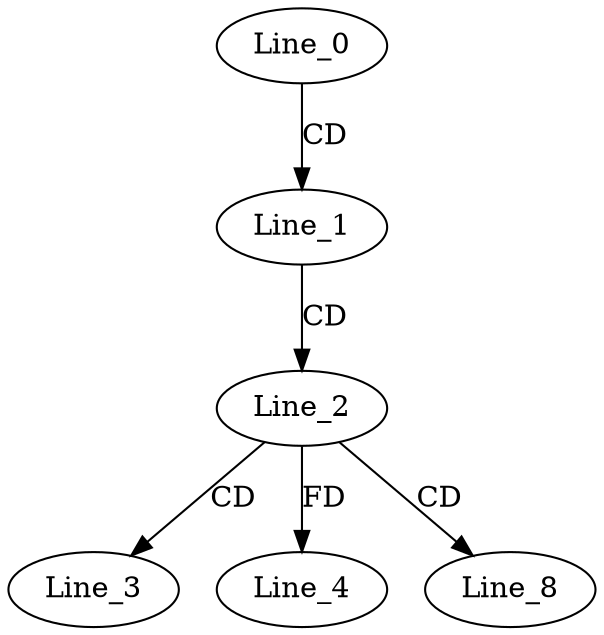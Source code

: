 digraph G {
  Line_0;
  Line_1;
  Line_2;
  Line_3;
  Line_4;
  Line_8;
  Line_0 -> Line_1 [ label="CD" ];
  Line_1 -> Line_2 [ label="CD" ];
  Line_2 -> Line_3 [ label="CD" ];
  Line_2 -> Line_4 [ label="FD" ];
  Line_2 -> Line_8 [ label="CD" ];
}
